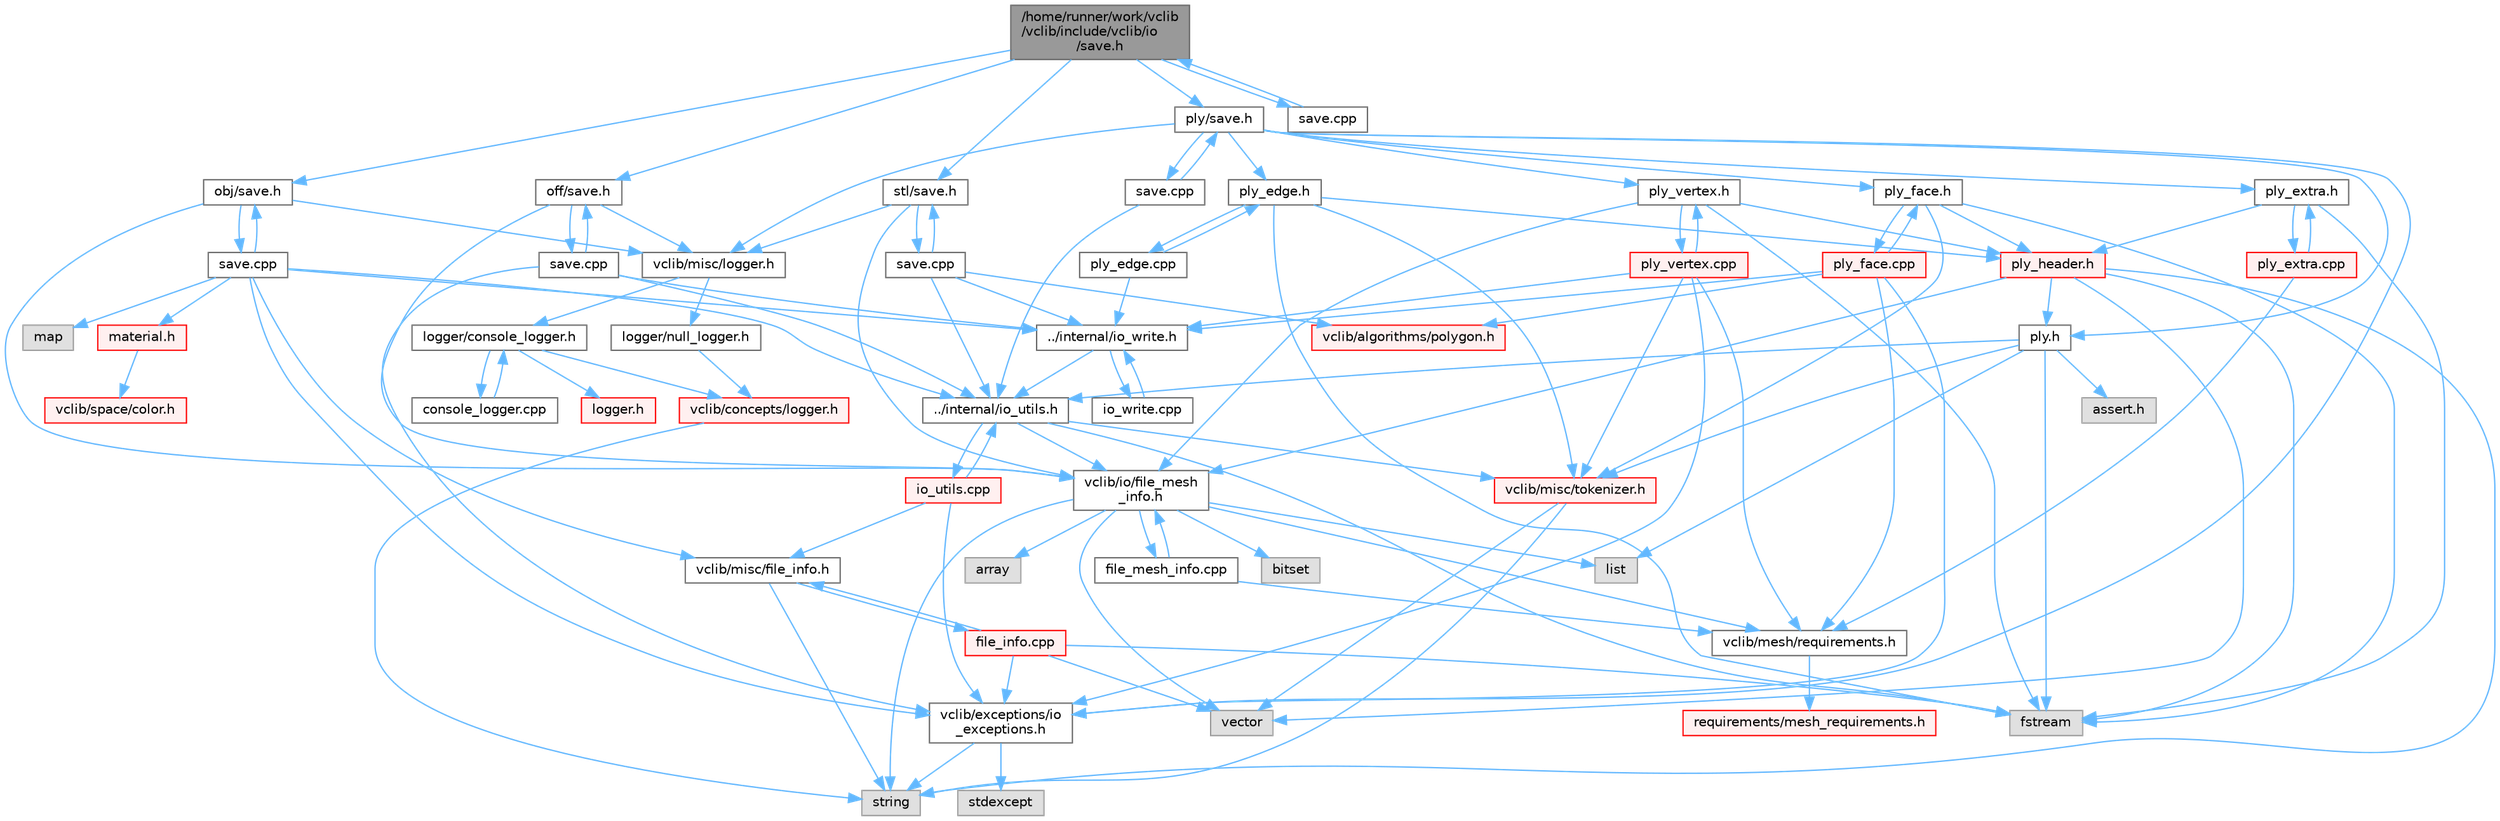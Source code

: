 digraph "/home/runner/work/vclib/vclib/include/vclib/io/save.h"
{
 // LATEX_PDF_SIZE
  bgcolor="transparent";
  edge [fontname=Helvetica,fontsize=10,labelfontname=Helvetica,labelfontsize=10];
  node [fontname=Helvetica,fontsize=10,shape=box,height=0.2,width=0.4];
  Node1 [label="/home/runner/work/vclib\l/vclib/include/vclib/io\l/save.h",height=0.2,width=0.4,color="gray40", fillcolor="grey60", style="filled", fontcolor="black",tooltip=" "];
  Node1 -> Node2 [color="steelblue1",style="solid"];
  Node2 [label="obj/save.h",height=0.2,width=0.4,color="grey40", fillcolor="white", style="filled",URL="$obj_2save_8h.html",tooltip=" "];
  Node2 -> Node3 [color="steelblue1",style="solid"];
  Node3 [label="vclib/io/file_mesh\l_info.h",height=0.2,width=0.4,color="grey40", fillcolor="white", style="filled",URL="$file__mesh__info_8h.html",tooltip=" "];
  Node3 -> Node4 [color="steelblue1",style="solid"];
  Node4 [label="array",height=0.2,width=0.4,color="grey60", fillcolor="#E0E0E0", style="filled",tooltip=" "];
  Node3 -> Node5 [color="steelblue1",style="solid"];
  Node5 [label="list",height=0.2,width=0.4,color="grey60", fillcolor="#E0E0E0", style="filled",tooltip=" "];
  Node3 -> Node6 [color="steelblue1",style="solid"];
  Node6 [label="string",height=0.2,width=0.4,color="grey60", fillcolor="#E0E0E0", style="filled",tooltip=" "];
  Node3 -> Node7 [color="steelblue1",style="solid"];
  Node7 [label="vector",height=0.2,width=0.4,color="grey60", fillcolor="#E0E0E0", style="filled",tooltip=" "];
  Node3 -> Node8 [color="steelblue1",style="solid"];
  Node8 [label="bitset",height=0.2,width=0.4,color="grey60", fillcolor="#E0E0E0", style="filled",tooltip=" "];
  Node3 -> Node9 [color="steelblue1",style="solid"];
  Node9 [label="vclib/mesh/requirements.h",height=0.2,width=0.4,color="grey40", fillcolor="white", style="filled",URL="$requirements_8h.html",tooltip=" "];
  Node9 -> Node10 [color="steelblue1",style="solid"];
  Node10 [label="requirements/mesh_requirements.h",height=0.2,width=0.4,color="red", fillcolor="#FFF0F0", style="filled",URL="$mesh__requirements_8h.html",tooltip=" "];
  Node3 -> Node178 [color="steelblue1",style="solid"];
  Node178 [label="file_mesh_info.cpp",height=0.2,width=0.4,color="grey40", fillcolor="white", style="filled",URL="$file__mesh__info_8cpp.html",tooltip=" "];
  Node178 -> Node3 [color="steelblue1",style="solid"];
  Node178 -> Node9 [color="steelblue1",style="solid"];
  Node2 -> Node179 [color="steelblue1",style="solid"];
  Node179 [label="vclib/misc/logger.h",height=0.2,width=0.4,color="grey40", fillcolor="white", style="filled",URL="$misc_2logger_8h.html",tooltip=" "];
  Node179 -> Node180 [color="steelblue1",style="solid"];
  Node180 [label="logger/console_logger.h",height=0.2,width=0.4,color="grey40", fillcolor="white", style="filled",URL="$console__logger_8h.html",tooltip=" "];
  Node180 -> Node181 [color="steelblue1",style="solid"];
  Node181 [label="logger.h",height=0.2,width=0.4,color="red", fillcolor="#FFF0F0", style="filled",URL="$misc_2logger_2logger_8h.html",tooltip=" "];
  Node180 -> Node192 [color="steelblue1",style="solid"];
  Node192 [label="vclib/concepts/logger.h",height=0.2,width=0.4,color="red", fillcolor="#FFF0F0", style="filled",URL="$concepts_2logger_8h.html",tooltip=" "];
  Node192 -> Node6 [color="steelblue1",style="solid"];
  Node180 -> Node193 [color="steelblue1",style="solid"];
  Node193 [label="console_logger.cpp",height=0.2,width=0.4,color="grey40", fillcolor="white", style="filled",URL="$console__logger_8cpp.html",tooltip=" "];
  Node193 -> Node180 [color="steelblue1",style="solid"];
  Node179 -> Node194 [color="steelblue1",style="solid"];
  Node194 [label="logger/null_logger.h",height=0.2,width=0.4,color="grey40", fillcolor="white", style="filled",URL="$null__logger_8h.html",tooltip=" "];
  Node194 -> Node192 [color="steelblue1",style="solid"];
  Node2 -> Node195 [color="steelblue1",style="solid"];
  Node195 [label="save.cpp",height=0.2,width=0.4,color="grey40", fillcolor="white", style="filled",URL="$obj_2save_8cpp.html",tooltip=" "];
  Node195 -> Node2 [color="steelblue1",style="solid"];
  Node195 -> Node196 [color="steelblue1",style="solid"];
  Node196 [label="map",height=0.2,width=0.4,color="grey60", fillcolor="#E0E0E0", style="filled",tooltip=" "];
  Node195 -> Node197 [color="steelblue1",style="solid"];
  Node197 [label="vclib/exceptions/io\l_exceptions.h",height=0.2,width=0.4,color="grey40", fillcolor="white", style="filled",URL="$io__exceptions_8h.html",tooltip=" "];
  Node197 -> Node75 [color="steelblue1",style="solid"];
  Node75 [label="stdexcept",height=0.2,width=0.4,color="grey60", fillcolor="#E0E0E0", style="filled",tooltip=" "];
  Node197 -> Node6 [color="steelblue1",style="solid"];
  Node195 -> Node198 [color="steelblue1",style="solid"];
  Node198 [label="vclib/misc/file_info.h",height=0.2,width=0.4,color="grey40", fillcolor="white", style="filled",URL="$file__info_8h.html",tooltip=" "];
  Node198 -> Node6 [color="steelblue1",style="solid"];
  Node198 -> Node199 [color="steelblue1",style="solid"];
  Node199 [label="file_info.cpp",height=0.2,width=0.4,color="red", fillcolor="#FFF0F0", style="filled",URL="$file__info_8cpp.html",tooltip=" "];
  Node199 -> Node198 [color="steelblue1",style="solid"];
  Node199 -> Node200 [color="steelblue1",style="solid"];
  Node200 [label="fstream",height=0.2,width=0.4,color="grey60", fillcolor="#E0E0E0", style="filled",tooltip=" "];
  Node199 -> Node7 [color="steelblue1",style="solid"];
  Node199 -> Node197 [color="steelblue1",style="solid"];
  Node195 -> Node202 [color="steelblue1",style="solid"];
  Node202 [label="../internal/io_utils.h",height=0.2,width=0.4,color="grey40", fillcolor="white", style="filled",URL="$io__utils_8h.html",tooltip=" "];
  Node202 -> Node200 [color="steelblue1",style="solid"];
  Node202 -> Node3 [color="steelblue1",style="solid"];
  Node202 -> Node203 [color="steelblue1",style="solid"];
  Node203 [label="vclib/misc/tokenizer.h",height=0.2,width=0.4,color="red", fillcolor="#FFF0F0", style="filled",URL="$tokenizer_8h.html",tooltip=" "];
  Node203 -> Node6 [color="steelblue1",style="solid"];
  Node203 -> Node7 [color="steelblue1",style="solid"];
  Node202 -> Node205 [color="steelblue1",style="solid"];
  Node205 [label="io_utils.cpp",height=0.2,width=0.4,color="red", fillcolor="#FFF0F0", style="filled",URL="$io__utils_8cpp.html",tooltip=" "];
  Node205 -> Node202 [color="steelblue1",style="solid"];
  Node205 -> Node197 [color="steelblue1",style="solid"];
  Node205 -> Node198 [color="steelblue1",style="solid"];
  Node195 -> Node209 [color="steelblue1",style="solid"];
  Node209 [label="../internal/io_write.h",height=0.2,width=0.4,color="grey40", fillcolor="white", style="filled",URL="$io__write_8h.html",tooltip=" "];
  Node209 -> Node202 [color="steelblue1",style="solid"];
  Node209 -> Node210 [color="steelblue1",style="solid"];
  Node210 [label="io_write.cpp",height=0.2,width=0.4,color="grey40", fillcolor="white", style="filled",URL="$io__write_8cpp.html",tooltip=" "];
  Node210 -> Node209 [color="steelblue1",style="solid"];
  Node195 -> Node211 [color="steelblue1",style="solid"];
  Node211 [label="material.h",height=0.2,width=0.4,color="red", fillcolor="#FFF0F0", style="filled",URL="$material_8h.html",tooltip=" "];
  Node211 -> Node32 [color="steelblue1",style="solid"];
  Node32 [label="vclib/space/color.h",height=0.2,width=0.4,color="red", fillcolor="#FFF0F0", style="filled",URL="$space_2color_8h.html",tooltip=" "];
  Node1 -> Node213 [color="steelblue1",style="solid"];
  Node213 [label="off/save.h",height=0.2,width=0.4,color="grey40", fillcolor="white", style="filled",URL="$off_2save_8h.html",tooltip=" "];
  Node213 -> Node3 [color="steelblue1",style="solid"];
  Node213 -> Node179 [color="steelblue1",style="solid"];
  Node213 -> Node214 [color="steelblue1",style="solid"];
  Node214 [label="save.cpp",height=0.2,width=0.4,color="grey40", fillcolor="white", style="filled",URL="$off_2save_8cpp.html",tooltip=" "];
  Node214 -> Node213 [color="steelblue1",style="solid"];
  Node214 -> Node197 [color="steelblue1",style="solid"];
  Node214 -> Node202 [color="steelblue1",style="solid"];
  Node214 -> Node209 [color="steelblue1",style="solid"];
  Node1 -> Node215 [color="steelblue1",style="solid"];
  Node215 [label="ply/save.h",height=0.2,width=0.4,color="grey40", fillcolor="white", style="filled",URL="$ply_2save_8h.html",tooltip=" "];
  Node215 -> Node197 [color="steelblue1",style="solid"];
  Node215 -> Node179 [color="steelblue1",style="solid"];
  Node215 -> Node216 [color="steelblue1",style="solid"];
  Node216 [label="ply.h",height=0.2,width=0.4,color="grey40", fillcolor="white", style="filled",URL="$ply_8h.html",tooltip=" "];
  Node216 -> Node23 [color="steelblue1",style="solid"];
  Node23 [label="assert.h",height=0.2,width=0.4,color="grey60", fillcolor="#E0E0E0", style="filled",tooltip=" "];
  Node216 -> Node200 [color="steelblue1",style="solid"];
  Node216 -> Node5 [color="steelblue1",style="solid"];
  Node216 -> Node203 [color="steelblue1",style="solid"];
  Node216 -> Node202 [color="steelblue1",style="solid"];
  Node215 -> Node217 [color="steelblue1",style="solid"];
  Node217 [label="ply_edge.h",height=0.2,width=0.4,color="grey40", fillcolor="white", style="filled",URL="$ply__edge_8h.html",tooltip=" "];
  Node217 -> Node200 [color="steelblue1",style="solid"];
  Node217 -> Node203 [color="steelblue1",style="solid"];
  Node217 -> Node218 [color="steelblue1",style="solid"];
  Node218 [label="ply_header.h",height=0.2,width=0.4,color="red", fillcolor="#FFF0F0", style="filled",URL="$ply__header_8h.html",tooltip=" "];
  Node218 -> Node7 [color="steelblue1",style="solid"];
  Node218 -> Node6 [color="steelblue1",style="solid"];
  Node218 -> Node200 [color="steelblue1",style="solid"];
  Node218 -> Node3 [color="steelblue1",style="solid"];
  Node218 -> Node216 [color="steelblue1",style="solid"];
  Node217 -> Node221 [color="steelblue1",style="solid"];
  Node221 [label="ply_edge.cpp",height=0.2,width=0.4,color="grey40", fillcolor="white", style="filled",URL="$ply__edge_8cpp.html",tooltip=" "];
  Node221 -> Node217 [color="steelblue1",style="solid"];
  Node221 -> Node209 [color="steelblue1",style="solid"];
  Node215 -> Node222 [color="steelblue1",style="solid"];
  Node222 [label="ply_extra.h",height=0.2,width=0.4,color="grey40", fillcolor="white", style="filled",URL="$ply__extra_8h.html",tooltip=" "];
  Node222 -> Node218 [color="steelblue1",style="solid"];
  Node222 -> Node200 [color="steelblue1",style="solid"];
  Node222 -> Node223 [color="steelblue1",style="solid"];
  Node223 [label="ply_extra.cpp",height=0.2,width=0.4,color="red", fillcolor="#FFF0F0", style="filled",URL="$ply__extra_8cpp.html",tooltip=" "];
  Node223 -> Node222 [color="steelblue1",style="solid"];
  Node223 -> Node9 [color="steelblue1",style="solid"];
  Node215 -> Node226 [color="steelblue1",style="solid"];
  Node226 [label="ply_face.h",height=0.2,width=0.4,color="grey40", fillcolor="white", style="filled",URL="$ply__face_8h.html",tooltip=" "];
  Node226 -> Node200 [color="steelblue1",style="solid"];
  Node226 -> Node203 [color="steelblue1",style="solid"];
  Node226 -> Node218 [color="steelblue1",style="solid"];
  Node226 -> Node227 [color="steelblue1",style="solid"];
  Node227 [label="ply_face.cpp",height=0.2,width=0.4,color="red", fillcolor="#FFF0F0", style="filled",URL="$ply__face_8cpp.html",tooltip=" "];
  Node227 -> Node226 [color="steelblue1",style="solid"];
  Node227 -> Node228 [color="steelblue1",style="solid"];
  Node228 [label="vclib/algorithms/polygon.h",height=0.2,width=0.4,color="red", fillcolor="#FFF0F0", style="filled",URL="$algorithms_2polygon_8h.html",tooltip=" "];
  Node227 -> Node197 [color="steelblue1",style="solid"];
  Node227 -> Node9 [color="steelblue1",style="solid"];
  Node227 -> Node209 [color="steelblue1",style="solid"];
  Node215 -> Node274 [color="steelblue1",style="solid"];
  Node274 [label="ply_vertex.h",height=0.2,width=0.4,color="grey40", fillcolor="white", style="filled",URL="$ply__vertex_8h.html",tooltip=" "];
  Node274 -> Node3 [color="steelblue1",style="solid"];
  Node274 -> Node218 [color="steelblue1",style="solid"];
  Node274 -> Node200 [color="steelblue1",style="solid"];
  Node274 -> Node275 [color="steelblue1",style="solid"];
  Node275 [label="ply_vertex.cpp",height=0.2,width=0.4,color="red", fillcolor="#FFF0F0", style="filled",URL="$ply__vertex_8cpp.html",tooltip=" "];
  Node275 -> Node274 [color="steelblue1",style="solid"];
  Node275 -> Node203 [color="steelblue1",style="solid"];
  Node275 -> Node9 [color="steelblue1",style="solid"];
  Node275 -> Node197 [color="steelblue1",style="solid"];
  Node275 -> Node209 [color="steelblue1",style="solid"];
  Node215 -> Node276 [color="steelblue1",style="solid"];
  Node276 [label="save.cpp",height=0.2,width=0.4,color="grey40", fillcolor="white", style="filled",URL="$ply_2save_8cpp.html",tooltip=" "];
  Node276 -> Node215 [color="steelblue1",style="solid"];
  Node276 -> Node202 [color="steelblue1",style="solid"];
  Node1 -> Node277 [color="steelblue1",style="solid"];
  Node277 [label="stl/save.h",height=0.2,width=0.4,color="grey40", fillcolor="white", style="filled",URL="$stl_2save_8h.html",tooltip=" "];
  Node277 -> Node3 [color="steelblue1",style="solid"];
  Node277 -> Node179 [color="steelblue1",style="solid"];
  Node277 -> Node278 [color="steelblue1",style="solid"];
  Node278 [label="save.cpp",height=0.2,width=0.4,color="grey40", fillcolor="white", style="filled",URL="$stl_2save_8cpp.html",tooltip=" "];
  Node278 -> Node277 [color="steelblue1",style="solid"];
  Node278 -> Node202 [color="steelblue1",style="solid"];
  Node278 -> Node209 [color="steelblue1",style="solid"];
  Node278 -> Node228 [color="steelblue1",style="solid"];
  Node1 -> Node279 [color="steelblue1",style="solid"];
  Node279 [label="save.cpp",height=0.2,width=0.4,color="grey40", fillcolor="white", style="filled",URL="$save_8cpp.html",tooltip=" "];
  Node279 -> Node1 [color="steelblue1",style="solid"];
}
